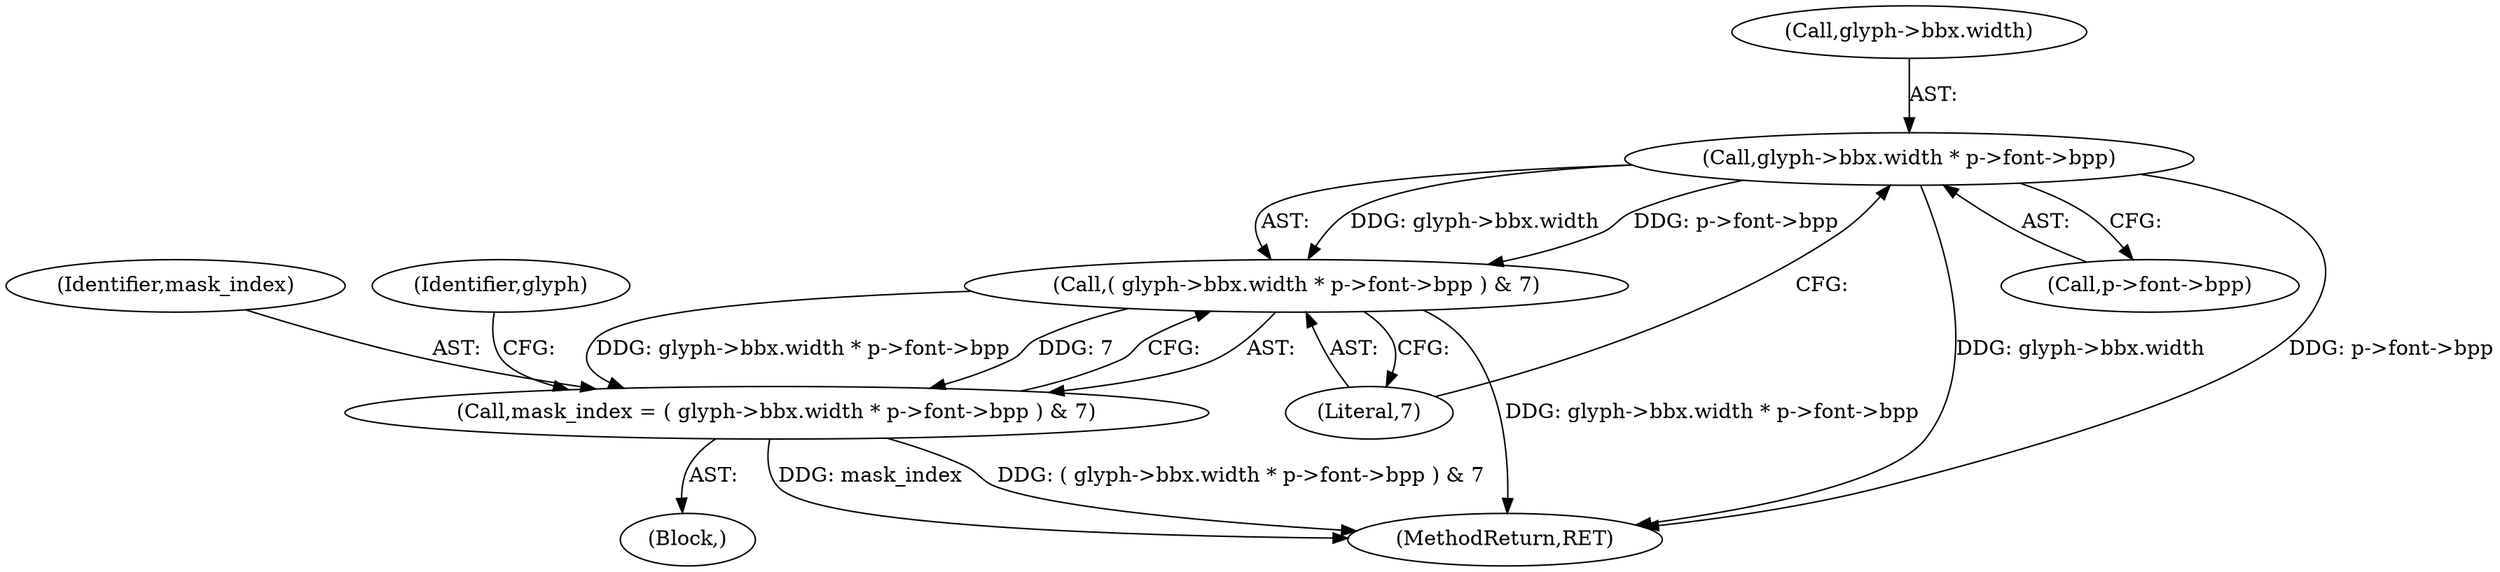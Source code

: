 digraph "0_savannah_07bdb6e289c7954e2a533039dc93c1c136099d2d@pointer" {
"1000945" [label="(Call,glyph->bbx.width * p->font->bpp)"];
"1000944" [label="(Call,( glyph->bbx.width * p->font->bpp ) & 7)"];
"1000942" [label="(Call,mask_index = ( glyph->bbx.width * p->font->bpp ) & 7)"];
"1000960" [label="(Identifier,glyph)"];
"1000944" [label="(Call,( glyph->bbx.width * p->font->bpp ) & 7)"];
"1000956" [label="(Literal,7)"];
"1000943" [label="(Identifier,mask_index)"];
"1000945" [label="(Call,glyph->bbx.width * p->font->bpp)"];
"1000946" [label="(Call,glyph->bbx.width)"];
"1001568" [label="(MethodReturn,RET)"];
"1000818" [label="(Block,)"];
"1000942" [label="(Call,mask_index = ( glyph->bbx.width * p->font->bpp ) & 7)"];
"1000951" [label="(Call,p->font->bpp)"];
"1000945" -> "1000944"  [label="AST: "];
"1000945" -> "1000951"  [label="CFG: "];
"1000946" -> "1000945"  [label="AST: "];
"1000951" -> "1000945"  [label="AST: "];
"1000956" -> "1000945"  [label="CFG: "];
"1000945" -> "1001568"  [label="DDG: glyph->bbx.width"];
"1000945" -> "1001568"  [label="DDG: p->font->bpp"];
"1000945" -> "1000944"  [label="DDG: glyph->bbx.width"];
"1000945" -> "1000944"  [label="DDG: p->font->bpp"];
"1000944" -> "1000942"  [label="AST: "];
"1000944" -> "1000956"  [label="CFG: "];
"1000956" -> "1000944"  [label="AST: "];
"1000942" -> "1000944"  [label="CFG: "];
"1000944" -> "1001568"  [label="DDG: glyph->bbx.width * p->font->bpp"];
"1000944" -> "1000942"  [label="DDG: glyph->bbx.width * p->font->bpp"];
"1000944" -> "1000942"  [label="DDG: 7"];
"1000942" -> "1000818"  [label="AST: "];
"1000943" -> "1000942"  [label="AST: "];
"1000960" -> "1000942"  [label="CFG: "];
"1000942" -> "1001568"  [label="DDG: mask_index"];
"1000942" -> "1001568"  [label="DDG: ( glyph->bbx.width * p->font->bpp ) & 7"];
}
